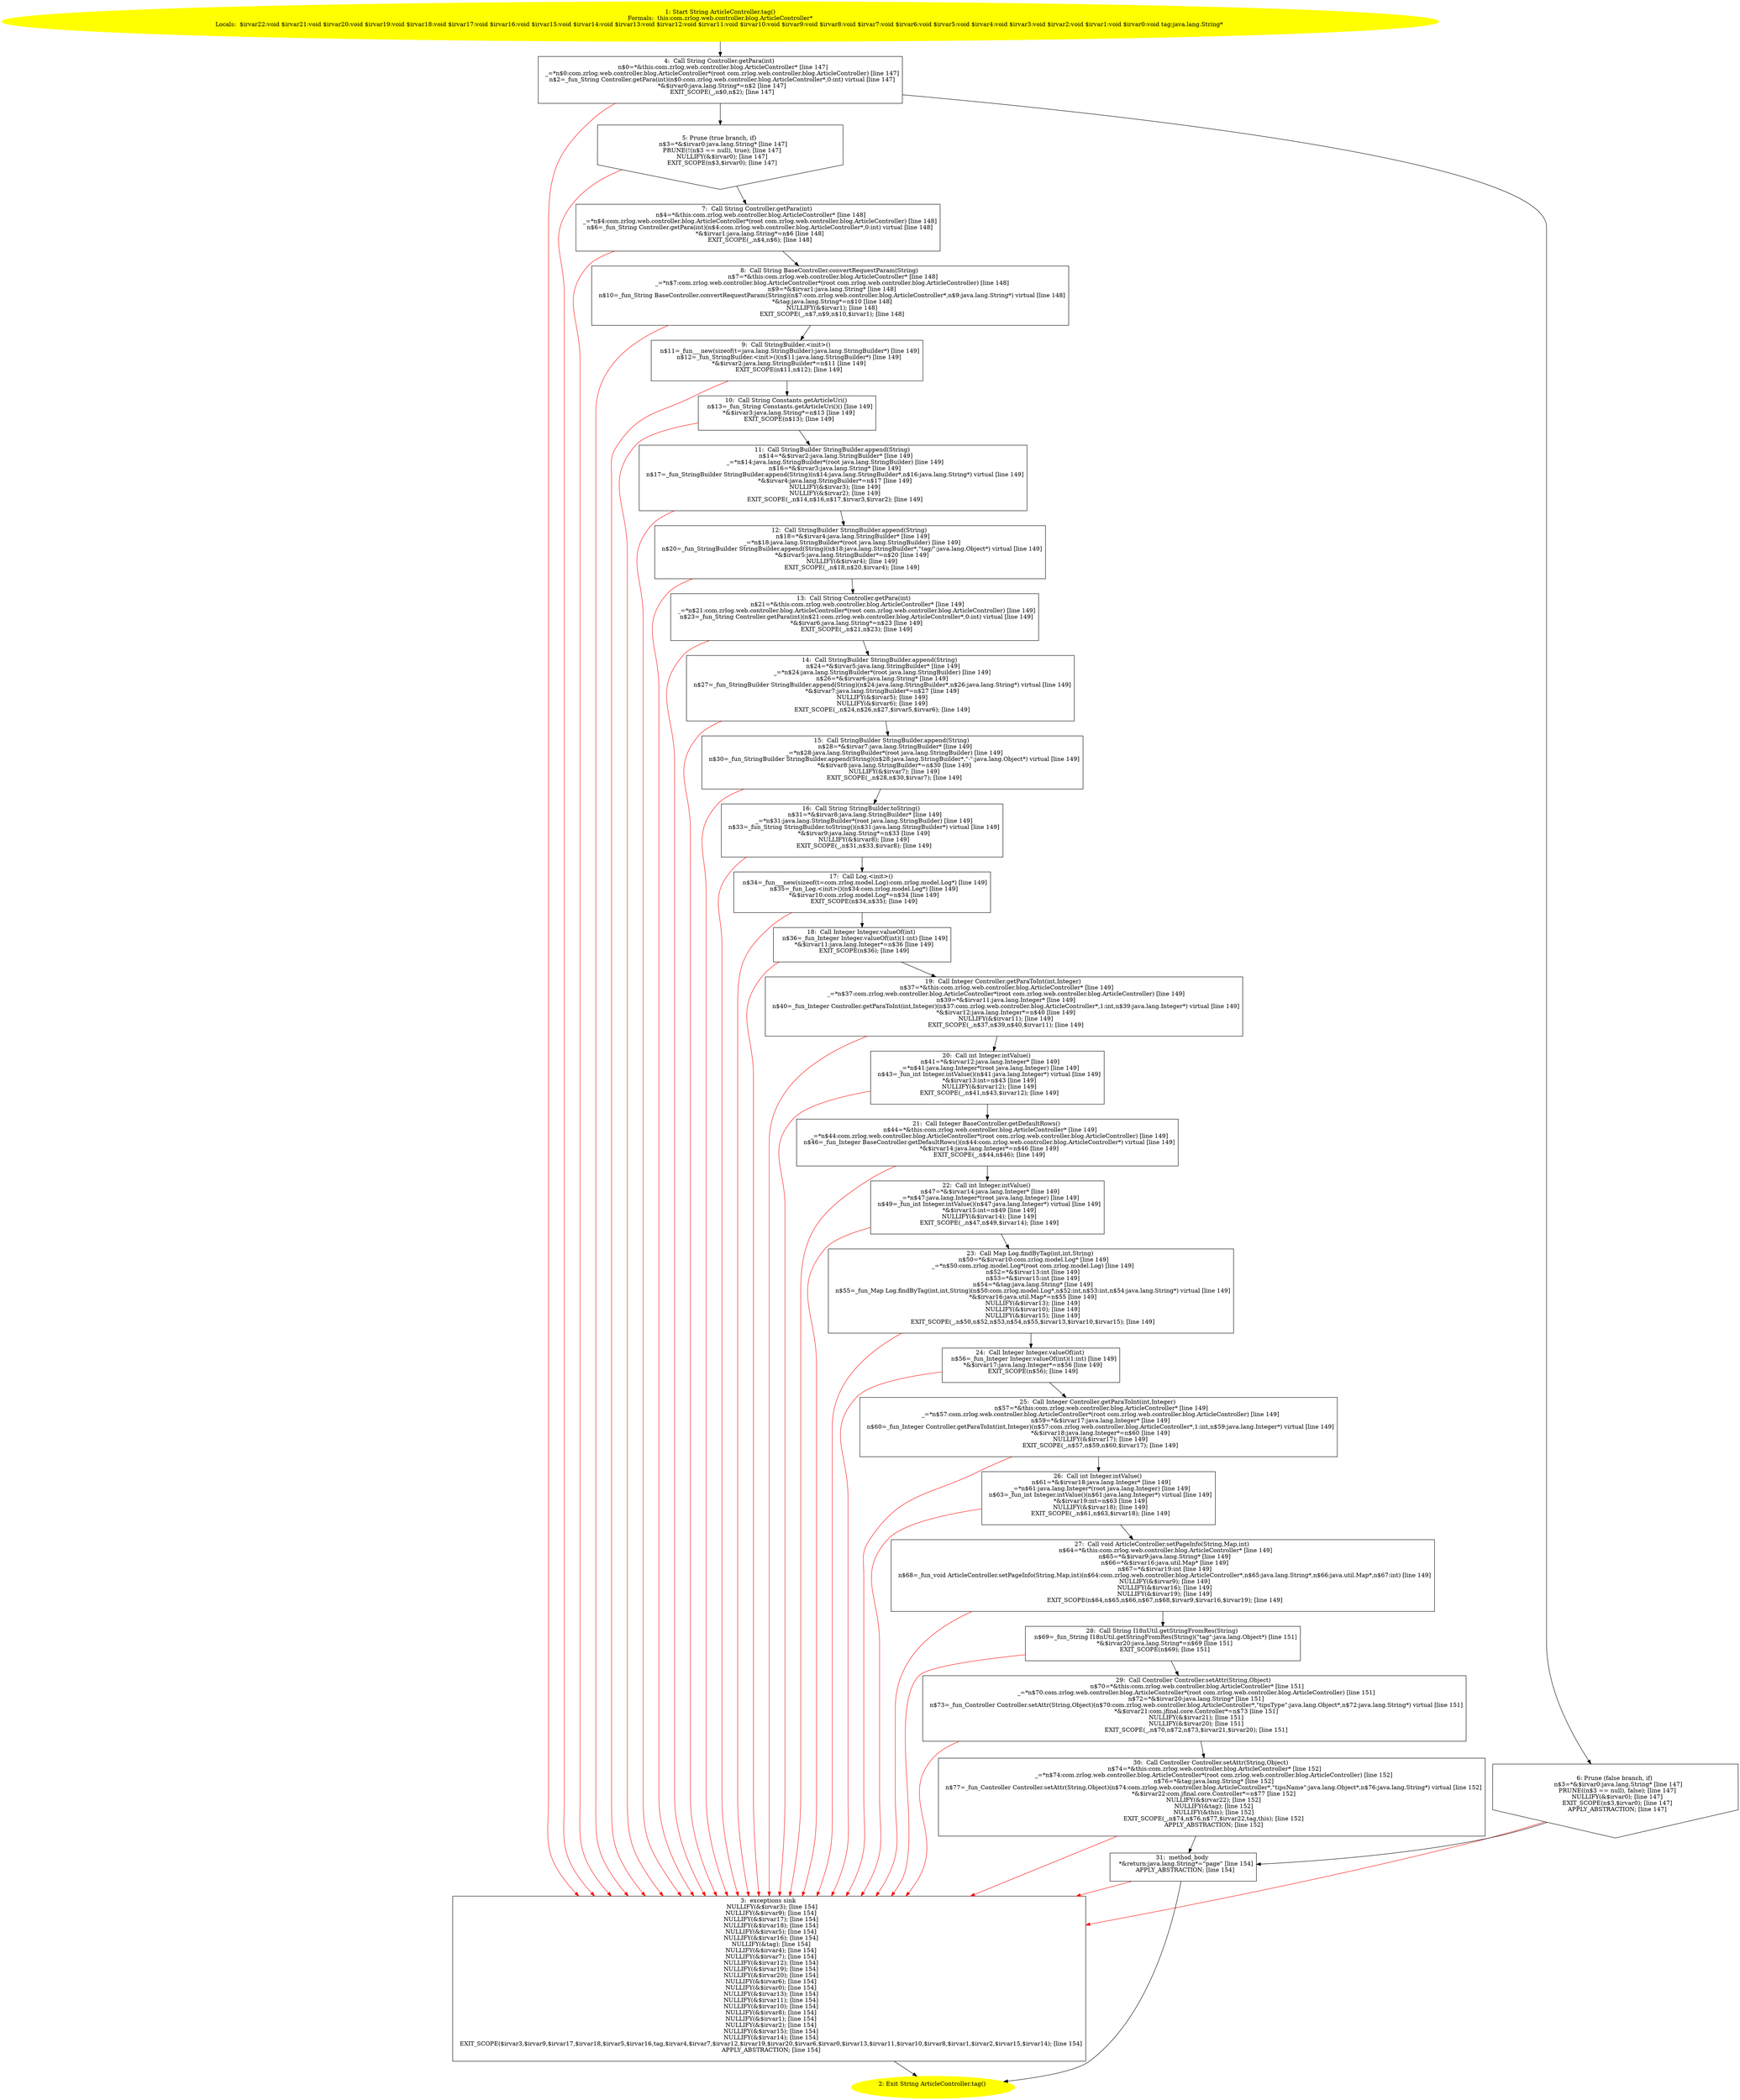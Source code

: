 /* @generated */
digraph cfg {
"com.zrlog.web.controller.blog.ArticleController.tag():java.lang.String.39c87b50183dc02e5904be4c5b9181ff_1" [label="1: Start String ArticleController.tag()\nFormals:  this:com.zrlog.web.controller.blog.ArticleController*\nLocals:  $irvar22:void $irvar21:void $irvar20:void $irvar19:void $irvar18:void $irvar17:void $irvar16:void $irvar15:void $irvar14:void $irvar13:void $irvar12:void $irvar11:void $irvar10:void $irvar9:void $irvar8:void $irvar7:void $irvar6:void $irvar5:void $irvar4:void $irvar3:void $irvar2:void $irvar1:void $irvar0:void tag:java.lang.String* \n  " color=yellow style=filled]
	

	 "com.zrlog.web.controller.blog.ArticleController.tag():java.lang.String.39c87b50183dc02e5904be4c5b9181ff_1" -> "com.zrlog.web.controller.blog.ArticleController.tag():java.lang.String.39c87b50183dc02e5904be4c5b9181ff_4" ;
"com.zrlog.web.controller.blog.ArticleController.tag():java.lang.String.39c87b50183dc02e5904be4c5b9181ff_2" [label="2: Exit String ArticleController.tag() \n  " color=yellow style=filled]
	

"com.zrlog.web.controller.blog.ArticleController.tag():java.lang.String.39c87b50183dc02e5904be4c5b9181ff_3" [label="3:  exceptions sink \n   NULLIFY(&$irvar3); [line 154]\n  NULLIFY(&$irvar9); [line 154]\n  NULLIFY(&$irvar17); [line 154]\n  NULLIFY(&$irvar18); [line 154]\n  NULLIFY(&$irvar5); [line 154]\n  NULLIFY(&$irvar16); [line 154]\n  NULLIFY(&tag); [line 154]\n  NULLIFY(&$irvar4); [line 154]\n  NULLIFY(&$irvar7); [line 154]\n  NULLIFY(&$irvar12); [line 154]\n  NULLIFY(&$irvar19); [line 154]\n  NULLIFY(&$irvar20); [line 154]\n  NULLIFY(&$irvar6); [line 154]\n  NULLIFY(&$irvar0); [line 154]\n  NULLIFY(&$irvar13); [line 154]\n  NULLIFY(&$irvar11); [line 154]\n  NULLIFY(&$irvar10); [line 154]\n  NULLIFY(&$irvar8); [line 154]\n  NULLIFY(&$irvar1); [line 154]\n  NULLIFY(&$irvar2); [line 154]\n  NULLIFY(&$irvar15); [line 154]\n  NULLIFY(&$irvar14); [line 154]\n  EXIT_SCOPE($irvar3,$irvar9,$irvar17,$irvar18,$irvar5,$irvar16,tag,$irvar4,$irvar7,$irvar12,$irvar19,$irvar20,$irvar6,$irvar0,$irvar13,$irvar11,$irvar10,$irvar8,$irvar1,$irvar2,$irvar15,$irvar14); [line 154]\n  APPLY_ABSTRACTION; [line 154]\n " shape="box"]
	

	 "com.zrlog.web.controller.blog.ArticleController.tag():java.lang.String.39c87b50183dc02e5904be4c5b9181ff_3" -> "com.zrlog.web.controller.blog.ArticleController.tag():java.lang.String.39c87b50183dc02e5904be4c5b9181ff_2" ;
"com.zrlog.web.controller.blog.ArticleController.tag():java.lang.String.39c87b50183dc02e5904be4c5b9181ff_4" [label="4:  Call String Controller.getPara(int) \n   n$0=*&this:com.zrlog.web.controller.blog.ArticleController* [line 147]\n  _=*n$0:com.zrlog.web.controller.blog.ArticleController*(root com.zrlog.web.controller.blog.ArticleController) [line 147]\n  n$2=_fun_String Controller.getPara(int)(n$0:com.zrlog.web.controller.blog.ArticleController*,0:int) virtual [line 147]\n  *&$irvar0:java.lang.String*=n$2 [line 147]\n  EXIT_SCOPE(_,n$0,n$2); [line 147]\n " shape="box"]
	

	 "com.zrlog.web.controller.blog.ArticleController.tag():java.lang.String.39c87b50183dc02e5904be4c5b9181ff_4" -> "com.zrlog.web.controller.blog.ArticleController.tag():java.lang.String.39c87b50183dc02e5904be4c5b9181ff_5" ;
	 "com.zrlog.web.controller.blog.ArticleController.tag():java.lang.String.39c87b50183dc02e5904be4c5b9181ff_4" -> "com.zrlog.web.controller.blog.ArticleController.tag():java.lang.String.39c87b50183dc02e5904be4c5b9181ff_6" ;
	 "com.zrlog.web.controller.blog.ArticleController.tag():java.lang.String.39c87b50183dc02e5904be4c5b9181ff_4" -> "com.zrlog.web.controller.blog.ArticleController.tag():java.lang.String.39c87b50183dc02e5904be4c5b9181ff_3" [color="red" ];
"com.zrlog.web.controller.blog.ArticleController.tag():java.lang.String.39c87b50183dc02e5904be4c5b9181ff_5" [label="5: Prune (true branch, if) \n   n$3=*&$irvar0:java.lang.String* [line 147]\n  PRUNE(!(n$3 == null), true); [line 147]\n  NULLIFY(&$irvar0); [line 147]\n  EXIT_SCOPE(n$3,$irvar0); [line 147]\n " shape="invhouse"]
	

	 "com.zrlog.web.controller.blog.ArticleController.tag():java.lang.String.39c87b50183dc02e5904be4c5b9181ff_5" -> "com.zrlog.web.controller.blog.ArticleController.tag():java.lang.String.39c87b50183dc02e5904be4c5b9181ff_7" ;
	 "com.zrlog.web.controller.blog.ArticleController.tag():java.lang.String.39c87b50183dc02e5904be4c5b9181ff_5" -> "com.zrlog.web.controller.blog.ArticleController.tag():java.lang.String.39c87b50183dc02e5904be4c5b9181ff_3" [color="red" ];
"com.zrlog.web.controller.blog.ArticleController.tag():java.lang.String.39c87b50183dc02e5904be4c5b9181ff_6" [label="6: Prune (false branch, if) \n   n$3=*&$irvar0:java.lang.String* [line 147]\n  PRUNE((n$3 == null), false); [line 147]\n  NULLIFY(&$irvar0); [line 147]\n  EXIT_SCOPE(n$3,$irvar0); [line 147]\n  APPLY_ABSTRACTION; [line 147]\n " shape="invhouse"]
	

	 "com.zrlog.web.controller.blog.ArticleController.tag():java.lang.String.39c87b50183dc02e5904be4c5b9181ff_6" -> "com.zrlog.web.controller.blog.ArticleController.tag():java.lang.String.39c87b50183dc02e5904be4c5b9181ff_31" ;
	 "com.zrlog.web.controller.blog.ArticleController.tag():java.lang.String.39c87b50183dc02e5904be4c5b9181ff_6" -> "com.zrlog.web.controller.blog.ArticleController.tag():java.lang.String.39c87b50183dc02e5904be4c5b9181ff_3" [color="red" ];
"com.zrlog.web.controller.blog.ArticleController.tag():java.lang.String.39c87b50183dc02e5904be4c5b9181ff_7" [label="7:  Call String Controller.getPara(int) \n   n$4=*&this:com.zrlog.web.controller.blog.ArticleController* [line 148]\n  _=*n$4:com.zrlog.web.controller.blog.ArticleController*(root com.zrlog.web.controller.blog.ArticleController) [line 148]\n  n$6=_fun_String Controller.getPara(int)(n$4:com.zrlog.web.controller.blog.ArticleController*,0:int) virtual [line 148]\n  *&$irvar1:java.lang.String*=n$6 [line 148]\n  EXIT_SCOPE(_,n$4,n$6); [line 148]\n " shape="box"]
	

	 "com.zrlog.web.controller.blog.ArticleController.tag():java.lang.String.39c87b50183dc02e5904be4c5b9181ff_7" -> "com.zrlog.web.controller.blog.ArticleController.tag():java.lang.String.39c87b50183dc02e5904be4c5b9181ff_8" ;
	 "com.zrlog.web.controller.blog.ArticleController.tag():java.lang.String.39c87b50183dc02e5904be4c5b9181ff_7" -> "com.zrlog.web.controller.blog.ArticleController.tag():java.lang.String.39c87b50183dc02e5904be4c5b9181ff_3" [color="red" ];
"com.zrlog.web.controller.blog.ArticleController.tag():java.lang.String.39c87b50183dc02e5904be4c5b9181ff_8" [label="8:  Call String BaseController.convertRequestParam(String) \n   n$7=*&this:com.zrlog.web.controller.blog.ArticleController* [line 148]\n  _=*n$7:com.zrlog.web.controller.blog.ArticleController*(root com.zrlog.web.controller.blog.ArticleController) [line 148]\n  n$9=*&$irvar1:java.lang.String* [line 148]\n  n$10=_fun_String BaseController.convertRequestParam(String)(n$7:com.zrlog.web.controller.blog.ArticleController*,n$9:java.lang.String*) virtual [line 148]\n  *&tag:java.lang.String*=n$10 [line 148]\n  NULLIFY(&$irvar1); [line 148]\n  EXIT_SCOPE(_,n$7,n$9,n$10,$irvar1); [line 148]\n " shape="box"]
	

	 "com.zrlog.web.controller.blog.ArticleController.tag():java.lang.String.39c87b50183dc02e5904be4c5b9181ff_8" -> "com.zrlog.web.controller.blog.ArticleController.tag():java.lang.String.39c87b50183dc02e5904be4c5b9181ff_9" ;
	 "com.zrlog.web.controller.blog.ArticleController.tag():java.lang.String.39c87b50183dc02e5904be4c5b9181ff_8" -> "com.zrlog.web.controller.blog.ArticleController.tag():java.lang.String.39c87b50183dc02e5904be4c5b9181ff_3" [color="red" ];
"com.zrlog.web.controller.blog.ArticleController.tag():java.lang.String.39c87b50183dc02e5904be4c5b9181ff_9" [label="9:  Call StringBuilder.<init>() \n   n$11=_fun___new(sizeof(t=java.lang.StringBuilder):java.lang.StringBuilder*) [line 149]\n  n$12=_fun_StringBuilder.<init>()(n$11:java.lang.StringBuilder*) [line 149]\n  *&$irvar2:java.lang.StringBuilder*=n$11 [line 149]\n  EXIT_SCOPE(n$11,n$12); [line 149]\n " shape="box"]
	

	 "com.zrlog.web.controller.blog.ArticleController.tag():java.lang.String.39c87b50183dc02e5904be4c5b9181ff_9" -> "com.zrlog.web.controller.blog.ArticleController.tag():java.lang.String.39c87b50183dc02e5904be4c5b9181ff_10" ;
	 "com.zrlog.web.controller.blog.ArticleController.tag():java.lang.String.39c87b50183dc02e5904be4c5b9181ff_9" -> "com.zrlog.web.controller.blog.ArticleController.tag():java.lang.String.39c87b50183dc02e5904be4c5b9181ff_3" [color="red" ];
"com.zrlog.web.controller.blog.ArticleController.tag():java.lang.String.39c87b50183dc02e5904be4c5b9181ff_10" [label="10:  Call String Constants.getArticleUri() \n   n$13=_fun_String Constants.getArticleUri()() [line 149]\n  *&$irvar3:java.lang.String*=n$13 [line 149]\n  EXIT_SCOPE(n$13); [line 149]\n " shape="box"]
	

	 "com.zrlog.web.controller.blog.ArticleController.tag():java.lang.String.39c87b50183dc02e5904be4c5b9181ff_10" -> "com.zrlog.web.controller.blog.ArticleController.tag():java.lang.String.39c87b50183dc02e5904be4c5b9181ff_11" ;
	 "com.zrlog.web.controller.blog.ArticleController.tag():java.lang.String.39c87b50183dc02e5904be4c5b9181ff_10" -> "com.zrlog.web.controller.blog.ArticleController.tag():java.lang.String.39c87b50183dc02e5904be4c5b9181ff_3" [color="red" ];
"com.zrlog.web.controller.blog.ArticleController.tag():java.lang.String.39c87b50183dc02e5904be4c5b9181ff_11" [label="11:  Call StringBuilder StringBuilder.append(String) \n   n$14=*&$irvar2:java.lang.StringBuilder* [line 149]\n  _=*n$14:java.lang.StringBuilder*(root java.lang.StringBuilder) [line 149]\n  n$16=*&$irvar3:java.lang.String* [line 149]\n  n$17=_fun_StringBuilder StringBuilder.append(String)(n$14:java.lang.StringBuilder*,n$16:java.lang.String*) virtual [line 149]\n  *&$irvar4:java.lang.StringBuilder*=n$17 [line 149]\n  NULLIFY(&$irvar3); [line 149]\n  NULLIFY(&$irvar2); [line 149]\n  EXIT_SCOPE(_,n$14,n$16,n$17,$irvar3,$irvar2); [line 149]\n " shape="box"]
	

	 "com.zrlog.web.controller.blog.ArticleController.tag():java.lang.String.39c87b50183dc02e5904be4c5b9181ff_11" -> "com.zrlog.web.controller.blog.ArticleController.tag():java.lang.String.39c87b50183dc02e5904be4c5b9181ff_12" ;
	 "com.zrlog.web.controller.blog.ArticleController.tag():java.lang.String.39c87b50183dc02e5904be4c5b9181ff_11" -> "com.zrlog.web.controller.blog.ArticleController.tag():java.lang.String.39c87b50183dc02e5904be4c5b9181ff_3" [color="red" ];
"com.zrlog.web.controller.blog.ArticleController.tag():java.lang.String.39c87b50183dc02e5904be4c5b9181ff_12" [label="12:  Call StringBuilder StringBuilder.append(String) \n   n$18=*&$irvar4:java.lang.StringBuilder* [line 149]\n  _=*n$18:java.lang.StringBuilder*(root java.lang.StringBuilder) [line 149]\n  n$20=_fun_StringBuilder StringBuilder.append(String)(n$18:java.lang.StringBuilder*,\"tag/\":java.lang.Object*) virtual [line 149]\n  *&$irvar5:java.lang.StringBuilder*=n$20 [line 149]\n  NULLIFY(&$irvar4); [line 149]\n  EXIT_SCOPE(_,n$18,n$20,$irvar4); [line 149]\n " shape="box"]
	

	 "com.zrlog.web.controller.blog.ArticleController.tag():java.lang.String.39c87b50183dc02e5904be4c5b9181ff_12" -> "com.zrlog.web.controller.blog.ArticleController.tag():java.lang.String.39c87b50183dc02e5904be4c5b9181ff_13" ;
	 "com.zrlog.web.controller.blog.ArticleController.tag():java.lang.String.39c87b50183dc02e5904be4c5b9181ff_12" -> "com.zrlog.web.controller.blog.ArticleController.tag():java.lang.String.39c87b50183dc02e5904be4c5b9181ff_3" [color="red" ];
"com.zrlog.web.controller.blog.ArticleController.tag():java.lang.String.39c87b50183dc02e5904be4c5b9181ff_13" [label="13:  Call String Controller.getPara(int) \n   n$21=*&this:com.zrlog.web.controller.blog.ArticleController* [line 149]\n  _=*n$21:com.zrlog.web.controller.blog.ArticleController*(root com.zrlog.web.controller.blog.ArticleController) [line 149]\n  n$23=_fun_String Controller.getPara(int)(n$21:com.zrlog.web.controller.blog.ArticleController*,0:int) virtual [line 149]\n  *&$irvar6:java.lang.String*=n$23 [line 149]\n  EXIT_SCOPE(_,n$21,n$23); [line 149]\n " shape="box"]
	

	 "com.zrlog.web.controller.blog.ArticleController.tag():java.lang.String.39c87b50183dc02e5904be4c5b9181ff_13" -> "com.zrlog.web.controller.blog.ArticleController.tag():java.lang.String.39c87b50183dc02e5904be4c5b9181ff_14" ;
	 "com.zrlog.web.controller.blog.ArticleController.tag():java.lang.String.39c87b50183dc02e5904be4c5b9181ff_13" -> "com.zrlog.web.controller.blog.ArticleController.tag():java.lang.String.39c87b50183dc02e5904be4c5b9181ff_3" [color="red" ];
"com.zrlog.web.controller.blog.ArticleController.tag():java.lang.String.39c87b50183dc02e5904be4c5b9181ff_14" [label="14:  Call StringBuilder StringBuilder.append(String) \n   n$24=*&$irvar5:java.lang.StringBuilder* [line 149]\n  _=*n$24:java.lang.StringBuilder*(root java.lang.StringBuilder) [line 149]\n  n$26=*&$irvar6:java.lang.String* [line 149]\n  n$27=_fun_StringBuilder StringBuilder.append(String)(n$24:java.lang.StringBuilder*,n$26:java.lang.String*) virtual [line 149]\n  *&$irvar7:java.lang.StringBuilder*=n$27 [line 149]\n  NULLIFY(&$irvar5); [line 149]\n  NULLIFY(&$irvar6); [line 149]\n  EXIT_SCOPE(_,n$24,n$26,n$27,$irvar5,$irvar6); [line 149]\n " shape="box"]
	

	 "com.zrlog.web.controller.blog.ArticleController.tag():java.lang.String.39c87b50183dc02e5904be4c5b9181ff_14" -> "com.zrlog.web.controller.blog.ArticleController.tag():java.lang.String.39c87b50183dc02e5904be4c5b9181ff_15" ;
	 "com.zrlog.web.controller.blog.ArticleController.tag():java.lang.String.39c87b50183dc02e5904be4c5b9181ff_14" -> "com.zrlog.web.controller.blog.ArticleController.tag():java.lang.String.39c87b50183dc02e5904be4c5b9181ff_3" [color="red" ];
"com.zrlog.web.controller.blog.ArticleController.tag():java.lang.String.39c87b50183dc02e5904be4c5b9181ff_15" [label="15:  Call StringBuilder StringBuilder.append(String) \n   n$28=*&$irvar7:java.lang.StringBuilder* [line 149]\n  _=*n$28:java.lang.StringBuilder*(root java.lang.StringBuilder) [line 149]\n  n$30=_fun_StringBuilder StringBuilder.append(String)(n$28:java.lang.StringBuilder*,\"-\":java.lang.Object*) virtual [line 149]\n  *&$irvar8:java.lang.StringBuilder*=n$30 [line 149]\n  NULLIFY(&$irvar7); [line 149]\n  EXIT_SCOPE(_,n$28,n$30,$irvar7); [line 149]\n " shape="box"]
	

	 "com.zrlog.web.controller.blog.ArticleController.tag():java.lang.String.39c87b50183dc02e5904be4c5b9181ff_15" -> "com.zrlog.web.controller.blog.ArticleController.tag():java.lang.String.39c87b50183dc02e5904be4c5b9181ff_16" ;
	 "com.zrlog.web.controller.blog.ArticleController.tag():java.lang.String.39c87b50183dc02e5904be4c5b9181ff_15" -> "com.zrlog.web.controller.blog.ArticleController.tag():java.lang.String.39c87b50183dc02e5904be4c5b9181ff_3" [color="red" ];
"com.zrlog.web.controller.blog.ArticleController.tag():java.lang.String.39c87b50183dc02e5904be4c5b9181ff_16" [label="16:  Call String StringBuilder.toString() \n   n$31=*&$irvar8:java.lang.StringBuilder* [line 149]\n  _=*n$31:java.lang.StringBuilder*(root java.lang.StringBuilder) [line 149]\n  n$33=_fun_String StringBuilder.toString()(n$31:java.lang.StringBuilder*) virtual [line 149]\n  *&$irvar9:java.lang.String*=n$33 [line 149]\n  NULLIFY(&$irvar8); [line 149]\n  EXIT_SCOPE(_,n$31,n$33,$irvar8); [line 149]\n " shape="box"]
	

	 "com.zrlog.web.controller.blog.ArticleController.tag():java.lang.String.39c87b50183dc02e5904be4c5b9181ff_16" -> "com.zrlog.web.controller.blog.ArticleController.tag():java.lang.String.39c87b50183dc02e5904be4c5b9181ff_17" ;
	 "com.zrlog.web.controller.blog.ArticleController.tag():java.lang.String.39c87b50183dc02e5904be4c5b9181ff_16" -> "com.zrlog.web.controller.blog.ArticleController.tag():java.lang.String.39c87b50183dc02e5904be4c5b9181ff_3" [color="red" ];
"com.zrlog.web.controller.blog.ArticleController.tag():java.lang.String.39c87b50183dc02e5904be4c5b9181ff_17" [label="17:  Call Log.<init>() \n   n$34=_fun___new(sizeof(t=com.zrlog.model.Log):com.zrlog.model.Log*) [line 149]\n  n$35=_fun_Log.<init>()(n$34:com.zrlog.model.Log*) [line 149]\n  *&$irvar10:com.zrlog.model.Log*=n$34 [line 149]\n  EXIT_SCOPE(n$34,n$35); [line 149]\n " shape="box"]
	

	 "com.zrlog.web.controller.blog.ArticleController.tag():java.lang.String.39c87b50183dc02e5904be4c5b9181ff_17" -> "com.zrlog.web.controller.blog.ArticleController.tag():java.lang.String.39c87b50183dc02e5904be4c5b9181ff_18" ;
	 "com.zrlog.web.controller.blog.ArticleController.tag():java.lang.String.39c87b50183dc02e5904be4c5b9181ff_17" -> "com.zrlog.web.controller.blog.ArticleController.tag():java.lang.String.39c87b50183dc02e5904be4c5b9181ff_3" [color="red" ];
"com.zrlog.web.controller.blog.ArticleController.tag():java.lang.String.39c87b50183dc02e5904be4c5b9181ff_18" [label="18:  Call Integer Integer.valueOf(int) \n   n$36=_fun_Integer Integer.valueOf(int)(1:int) [line 149]\n  *&$irvar11:java.lang.Integer*=n$36 [line 149]\n  EXIT_SCOPE(n$36); [line 149]\n " shape="box"]
	

	 "com.zrlog.web.controller.blog.ArticleController.tag():java.lang.String.39c87b50183dc02e5904be4c5b9181ff_18" -> "com.zrlog.web.controller.blog.ArticleController.tag():java.lang.String.39c87b50183dc02e5904be4c5b9181ff_19" ;
	 "com.zrlog.web.controller.blog.ArticleController.tag():java.lang.String.39c87b50183dc02e5904be4c5b9181ff_18" -> "com.zrlog.web.controller.blog.ArticleController.tag():java.lang.String.39c87b50183dc02e5904be4c5b9181ff_3" [color="red" ];
"com.zrlog.web.controller.blog.ArticleController.tag():java.lang.String.39c87b50183dc02e5904be4c5b9181ff_19" [label="19:  Call Integer Controller.getParaToInt(int,Integer) \n   n$37=*&this:com.zrlog.web.controller.blog.ArticleController* [line 149]\n  _=*n$37:com.zrlog.web.controller.blog.ArticleController*(root com.zrlog.web.controller.blog.ArticleController) [line 149]\n  n$39=*&$irvar11:java.lang.Integer* [line 149]\n  n$40=_fun_Integer Controller.getParaToInt(int,Integer)(n$37:com.zrlog.web.controller.blog.ArticleController*,1:int,n$39:java.lang.Integer*) virtual [line 149]\n  *&$irvar12:java.lang.Integer*=n$40 [line 149]\n  NULLIFY(&$irvar11); [line 149]\n  EXIT_SCOPE(_,n$37,n$39,n$40,$irvar11); [line 149]\n " shape="box"]
	

	 "com.zrlog.web.controller.blog.ArticleController.tag():java.lang.String.39c87b50183dc02e5904be4c5b9181ff_19" -> "com.zrlog.web.controller.blog.ArticleController.tag():java.lang.String.39c87b50183dc02e5904be4c5b9181ff_20" ;
	 "com.zrlog.web.controller.blog.ArticleController.tag():java.lang.String.39c87b50183dc02e5904be4c5b9181ff_19" -> "com.zrlog.web.controller.blog.ArticleController.tag():java.lang.String.39c87b50183dc02e5904be4c5b9181ff_3" [color="red" ];
"com.zrlog.web.controller.blog.ArticleController.tag():java.lang.String.39c87b50183dc02e5904be4c5b9181ff_20" [label="20:  Call int Integer.intValue() \n   n$41=*&$irvar12:java.lang.Integer* [line 149]\n  _=*n$41:java.lang.Integer*(root java.lang.Integer) [line 149]\n  n$43=_fun_int Integer.intValue()(n$41:java.lang.Integer*) virtual [line 149]\n  *&$irvar13:int=n$43 [line 149]\n  NULLIFY(&$irvar12); [line 149]\n  EXIT_SCOPE(_,n$41,n$43,$irvar12); [line 149]\n " shape="box"]
	

	 "com.zrlog.web.controller.blog.ArticleController.tag():java.lang.String.39c87b50183dc02e5904be4c5b9181ff_20" -> "com.zrlog.web.controller.blog.ArticleController.tag():java.lang.String.39c87b50183dc02e5904be4c5b9181ff_21" ;
	 "com.zrlog.web.controller.blog.ArticleController.tag():java.lang.String.39c87b50183dc02e5904be4c5b9181ff_20" -> "com.zrlog.web.controller.blog.ArticleController.tag():java.lang.String.39c87b50183dc02e5904be4c5b9181ff_3" [color="red" ];
"com.zrlog.web.controller.blog.ArticleController.tag():java.lang.String.39c87b50183dc02e5904be4c5b9181ff_21" [label="21:  Call Integer BaseController.getDefaultRows() \n   n$44=*&this:com.zrlog.web.controller.blog.ArticleController* [line 149]\n  _=*n$44:com.zrlog.web.controller.blog.ArticleController*(root com.zrlog.web.controller.blog.ArticleController) [line 149]\n  n$46=_fun_Integer BaseController.getDefaultRows()(n$44:com.zrlog.web.controller.blog.ArticleController*) virtual [line 149]\n  *&$irvar14:java.lang.Integer*=n$46 [line 149]\n  EXIT_SCOPE(_,n$44,n$46); [line 149]\n " shape="box"]
	

	 "com.zrlog.web.controller.blog.ArticleController.tag():java.lang.String.39c87b50183dc02e5904be4c5b9181ff_21" -> "com.zrlog.web.controller.blog.ArticleController.tag():java.lang.String.39c87b50183dc02e5904be4c5b9181ff_22" ;
	 "com.zrlog.web.controller.blog.ArticleController.tag():java.lang.String.39c87b50183dc02e5904be4c5b9181ff_21" -> "com.zrlog.web.controller.blog.ArticleController.tag():java.lang.String.39c87b50183dc02e5904be4c5b9181ff_3" [color="red" ];
"com.zrlog.web.controller.blog.ArticleController.tag():java.lang.String.39c87b50183dc02e5904be4c5b9181ff_22" [label="22:  Call int Integer.intValue() \n   n$47=*&$irvar14:java.lang.Integer* [line 149]\n  _=*n$47:java.lang.Integer*(root java.lang.Integer) [line 149]\n  n$49=_fun_int Integer.intValue()(n$47:java.lang.Integer*) virtual [line 149]\n  *&$irvar15:int=n$49 [line 149]\n  NULLIFY(&$irvar14); [line 149]\n  EXIT_SCOPE(_,n$47,n$49,$irvar14); [line 149]\n " shape="box"]
	

	 "com.zrlog.web.controller.blog.ArticleController.tag():java.lang.String.39c87b50183dc02e5904be4c5b9181ff_22" -> "com.zrlog.web.controller.blog.ArticleController.tag():java.lang.String.39c87b50183dc02e5904be4c5b9181ff_23" ;
	 "com.zrlog.web.controller.blog.ArticleController.tag():java.lang.String.39c87b50183dc02e5904be4c5b9181ff_22" -> "com.zrlog.web.controller.blog.ArticleController.tag():java.lang.String.39c87b50183dc02e5904be4c5b9181ff_3" [color="red" ];
"com.zrlog.web.controller.blog.ArticleController.tag():java.lang.String.39c87b50183dc02e5904be4c5b9181ff_23" [label="23:  Call Map Log.findByTag(int,int,String) \n   n$50=*&$irvar10:com.zrlog.model.Log* [line 149]\n  _=*n$50:com.zrlog.model.Log*(root com.zrlog.model.Log) [line 149]\n  n$52=*&$irvar13:int [line 149]\n  n$53=*&$irvar15:int [line 149]\n  n$54=*&tag:java.lang.String* [line 149]\n  n$55=_fun_Map Log.findByTag(int,int,String)(n$50:com.zrlog.model.Log*,n$52:int,n$53:int,n$54:java.lang.String*) virtual [line 149]\n  *&$irvar16:java.util.Map*=n$55 [line 149]\n  NULLIFY(&$irvar13); [line 149]\n  NULLIFY(&$irvar10); [line 149]\n  NULLIFY(&$irvar15); [line 149]\n  EXIT_SCOPE(_,n$50,n$52,n$53,n$54,n$55,$irvar13,$irvar10,$irvar15); [line 149]\n " shape="box"]
	

	 "com.zrlog.web.controller.blog.ArticleController.tag():java.lang.String.39c87b50183dc02e5904be4c5b9181ff_23" -> "com.zrlog.web.controller.blog.ArticleController.tag():java.lang.String.39c87b50183dc02e5904be4c5b9181ff_24" ;
	 "com.zrlog.web.controller.blog.ArticleController.tag():java.lang.String.39c87b50183dc02e5904be4c5b9181ff_23" -> "com.zrlog.web.controller.blog.ArticleController.tag():java.lang.String.39c87b50183dc02e5904be4c5b9181ff_3" [color="red" ];
"com.zrlog.web.controller.blog.ArticleController.tag():java.lang.String.39c87b50183dc02e5904be4c5b9181ff_24" [label="24:  Call Integer Integer.valueOf(int) \n   n$56=_fun_Integer Integer.valueOf(int)(1:int) [line 149]\n  *&$irvar17:java.lang.Integer*=n$56 [line 149]\n  EXIT_SCOPE(n$56); [line 149]\n " shape="box"]
	

	 "com.zrlog.web.controller.blog.ArticleController.tag():java.lang.String.39c87b50183dc02e5904be4c5b9181ff_24" -> "com.zrlog.web.controller.blog.ArticleController.tag():java.lang.String.39c87b50183dc02e5904be4c5b9181ff_25" ;
	 "com.zrlog.web.controller.blog.ArticleController.tag():java.lang.String.39c87b50183dc02e5904be4c5b9181ff_24" -> "com.zrlog.web.controller.blog.ArticleController.tag():java.lang.String.39c87b50183dc02e5904be4c5b9181ff_3" [color="red" ];
"com.zrlog.web.controller.blog.ArticleController.tag():java.lang.String.39c87b50183dc02e5904be4c5b9181ff_25" [label="25:  Call Integer Controller.getParaToInt(int,Integer) \n   n$57=*&this:com.zrlog.web.controller.blog.ArticleController* [line 149]\n  _=*n$57:com.zrlog.web.controller.blog.ArticleController*(root com.zrlog.web.controller.blog.ArticleController) [line 149]\n  n$59=*&$irvar17:java.lang.Integer* [line 149]\n  n$60=_fun_Integer Controller.getParaToInt(int,Integer)(n$57:com.zrlog.web.controller.blog.ArticleController*,1:int,n$59:java.lang.Integer*) virtual [line 149]\n  *&$irvar18:java.lang.Integer*=n$60 [line 149]\n  NULLIFY(&$irvar17); [line 149]\n  EXIT_SCOPE(_,n$57,n$59,n$60,$irvar17); [line 149]\n " shape="box"]
	

	 "com.zrlog.web.controller.blog.ArticleController.tag():java.lang.String.39c87b50183dc02e5904be4c5b9181ff_25" -> "com.zrlog.web.controller.blog.ArticleController.tag():java.lang.String.39c87b50183dc02e5904be4c5b9181ff_26" ;
	 "com.zrlog.web.controller.blog.ArticleController.tag():java.lang.String.39c87b50183dc02e5904be4c5b9181ff_25" -> "com.zrlog.web.controller.blog.ArticleController.tag():java.lang.String.39c87b50183dc02e5904be4c5b9181ff_3" [color="red" ];
"com.zrlog.web.controller.blog.ArticleController.tag():java.lang.String.39c87b50183dc02e5904be4c5b9181ff_26" [label="26:  Call int Integer.intValue() \n   n$61=*&$irvar18:java.lang.Integer* [line 149]\n  _=*n$61:java.lang.Integer*(root java.lang.Integer) [line 149]\n  n$63=_fun_int Integer.intValue()(n$61:java.lang.Integer*) virtual [line 149]\n  *&$irvar19:int=n$63 [line 149]\n  NULLIFY(&$irvar18); [line 149]\n  EXIT_SCOPE(_,n$61,n$63,$irvar18); [line 149]\n " shape="box"]
	

	 "com.zrlog.web.controller.blog.ArticleController.tag():java.lang.String.39c87b50183dc02e5904be4c5b9181ff_26" -> "com.zrlog.web.controller.blog.ArticleController.tag():java.lang.String.39c87b50183dc02e5904be4c5b9181ff_27" ;
	 "com.zrlog.web.controller.blog.ArticleController.tag():java.lang.String.39c87b50183dc02e5904be4c5b9181ff_26" -> "com.zrlog.web.controller.blog.ArticleController.tag():java.lang.String.39c87b50183dc02e5904be4c5b9181ff_3" [color="red" ];
"com.zrlog.web.controller.blog.ArticleController.tag():java.lang.String.39c87b50183dc02e5904be4c5b9181ff_27" [label="27:  Call void ArticleController.setPageInfo(String,Map,int) \n   n$64=*&this:com.zrlog.web.controller.blog.ArticleController* [line 149]\n  n$65=*&$irvar9:java.lang.String* [line 149]\n  n$66=*&$irvar16:java.util.Map* [line 149]\n  n$67=*&$irvar19:int [line 149]\n  n$68=_fun_void ArticleController.setPageInfo(String,Map,int)(n$64:com.zrlog.web.controller.blog.ArticleController*,n$65:java.lang.String*,n$66:java.util.Map*,n$67:int) [line 149]\n  NULLIFY(&$irvar9); [line 149]\n  NULLIFY(&$irvar16); [line 149]\n  NULLIFY(&$irvar19); [line 149]\n  EXIT_SCOPE(n$64,n$65,n$66,n$67,n$68,$irvar9,$irvar16,$irvar19); [line 149]\n " shape="box"]
	

	 "com.zrlog.web.controller.blog.ArticleController.tag():java.lang.String.39c87b50183dc02e5904be4c5b9181ff_27" -> "com.zrlog.web.controller.blog.ArticleController.tag():java.lang.String.39c87b50183dc02e5904be4c5b9181ff_28" ;
	 "com.zrlog.web.controller.blog.ArticleController.tag():java.lang.String.39c87b50183dc02e5904be4c5b9181ff_27" -> "com.zrlog.web.controller.blog.ArticleController.tag():java.lang.String.39c87b50183dc02e5904be4c5b9181ff_3" [color="red" ];
"com.zrlog.web.controller.blog.ArticleController.tag():java.lang.String.39c87b50183dc02e5904be4c5b9181ff_28" [label="28:  Call String I18nUtil.getStringFromRes(String) \n   n$69=_fun_String I18nUtil.getStringFromRes(String)(\"tag\":java.lang.Object*) [line 151]\n  *&$irvar20:java.lang.String*=n$69 [line 151]\n  EXIT_SCOPE(n$69); [line 151]\n " shape="box"]
	

	 "com.zrlog.web.controller.blog.ArticleController.tag():java.lang.String.39c87b50183dc02e5904be4c5b9181ff_28" -> "com.zrlog.web.controller.blog.ArticleController.tag():java.lang.String.39c87b50183dc02e5904be4c5b9181ff_29" ;
	 "com.zrlog.web.controller.blog.ArticleController.tag():java.lang.String.39c87b50183dc02e5904be4c5b9181ff_28" -> "com.zrlog.web.controller.blog.ArticleController.tag():java.lang.String.39c87b50183dc02e5904be4c5b9181ff_3" [color="red" ];
"com.zrlog.web.controller.blog.ArticleController.tag():java.lang.String.39c87b50183dc02e5904be4c5b9181ff_29" [label="29:  Call Controller Controller.setAttr(String,Object) \n   n$70=*&this:com.zrlog.web.controller.blog.ArticleController* [line 151]\n  _=*n$70:com.zrlog.web.controller.blog.ArticleController*(root com.zrlog.web.controller.blog.ArticleController) [line 151]\n  n$72=*&$irvar20:java.lang.String* [line 151]\n  n$73=_fun_Controller Controller.setAttr(String,Object)(n$70:com.zrlog.web.controller.blog.ArticleController*,\"tipsType\":java.lang.Object*,n$72:java.lang.String*) virtual [line 151]\n  *&$irvar21:com.jfinal.core.Controller*=n$73 [line 151]\n  NULLIFY(&$irvar21); [line 151]\n  NULLIFY(&$irvar20); [line 151]\n  EXIT_SCOPE(_,n$70,n$72,n$73,$irvar21,$irvar20); [line 151]\n " shape="box"]
	

	 "com.zrlog.web.controller.blog.ArticleController.tag():java.lang.String.39c87b50183dc02e5904be4c5b9181ff_29" -> "com.zrlog.web.controller.blog.ArticleController.tag():java.lang.String.39c87b50183dc02e5904be4c5b9181ff_30" ;
	 "com.zrlog.web.controller.blog.ArticleController.tag():java.lang.String.39c87b50183dc02e5904be4c5b9181ff_29" -> "com.zrlog.web.controller.blog.ArticleController.tag():java.lang.String.39c87b50183dc02e5904be4c5b9181ff_3" [color="red" ];
"com.zrlog.web.controller.blog.ArticleController.tag():java.lang.String.39c87b50183dc02e5904be4c5b9181ff_30" [label="30:  Call Controller Controller.setAttr(String,Object) \n   n$74=*&this:com.zrlog.web.controller.blog.ArticleController* [line 152]\n  _=*n$74:com.zrlog.web.controller.blog.ArticleController*(root com.zrlog.web.controller.blog.ArticleController) [line 152]\n  n$76=*&tag:java.lang.String* [line 152]\n  n$77=_fun_Controller Controller.setAttr(String,Object)(n$74:com.zrlog.web.controller.blog.ArticleController*,\"tipsName\":java.lang.Object*,n$76:java.lang.String*) virtual [line 152]\n  *&$irvar22:com.jfinal.core.Controller*=n$77 [line 152]\n  NULLIFY(&$irvar22); [line 152]\n  NULLIFY(&tag); [line 152]\n  NULLIFY(&this); [line 152]\n  EXIT_SCOPE(_,n$74,n$76,n$77,$irvar22,tag,this); [line 152]\n  APPLY_ABSTRACTION; [line 152]\n " shape="box"]
	

	 "com.zrlog.web.controller.blog.ArticleController.tag():java.lang.String.39c87b50183dc02e5904be4c5b9181ff_30" -> "com.zrlog.web.controller.blog.ArticleController.tag():java.lang.String.39c87b50183dc02e5904be4c5b9181ff_31" ;
	 "com.zrlog.web.controller.blog.ArticleController.tag():java.lang.String.39c87b50183dc02e5904be4c5b9181ff_30" -> "com.zrlog.web.controller.blog.ArticleController.tag():java.lang.String.39c87b50183dc02e5904be4c5b9181ff_3" [color="red" ];
"com.zrlog.web.controller.blog.ArticleController.tag():java.lang.String.39c87b50183dc02e5904be4c5b9181ff_31" [label="31:  method_body \n   *&return:java.lang.String*=\"page\" [line 154]\n  APPLY_ABSTRACTION; [line 154]\n " shape="box"]
	

	 "com.zrlog.web.controller.blog.ArticleController.tag():java.lang.String.39c87b50183dc02e5904be4c5b9181ff_31" -> "com.zrlog.web.controller.blog.ArticleController.tag():java.lang.String.39c87b50183dc02e5904be4c5b9181ff_2" ;
	 "com.zrlog.web.controller.blog.ArticleController.tag():java.lang.String.39c87b50183dc02e5904be4c5b9181ff_31" -> "com.zrlog.web.controller.blog.ArticleController.tag():java.lang.String.39c87b50183dc02e5904be4c5b9181ff_3" [color="red" ];
}
